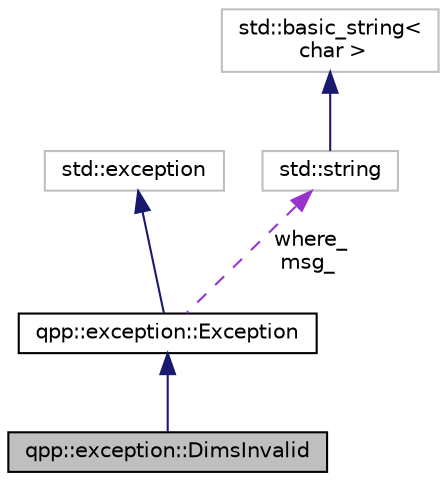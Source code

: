 digraph "qpp::exception::DimsInvalid"
{
  edge [fontname="Helvetica",fontsize="10",labelfontname="Helvetica",labelfontsize="10"];
  node [fontname="Helvetica",fontsize="10",shape=record];
  Node3 [label="qpp::exception::DimsInvalid",height=0.2,width=0.4,color="black", fillcolor="grey75", style="filled", fontcolor="black"];
  Node4 -> Node3 [dir="back",color="midnightblue",fontsize="10",style="solid",fontname="Helvetica"];
  Node4 [label="qpp::exception::Exception",height=0.2,width=0.4,color="black", fillcolor="white", style="filled",URL="$classqpp_1_1exception_1_1_exception.html",tooltip="Base class for generating Quantum++ custom exceptions. "];
  Node5 -> Node4 [dir="back",color="midnightblue",fontsize="10",style="solid",fontname="Helvetica"];
  Node5 [label="std::exception",height=0.2,width=0.4,color="grey75", fillcolor="white", style="filled",tooltip="STL class. "];
  Node6 -> Node4 [dir="back",color="darkorchid3",fontsize="10",style="dashed",label=" where_\nmsg_" ,fontname="Helvetica"];
  Node6 [label="std::string",height=0.2,width=0.4,color="grey75", fillcolor="white", style="filled",tooltip="STL class. "];
  Node7 -> Node6 [dir="back",color="midnightblue",fontsize="10",style="solid",fontname="Helvetica"];
  Node7 [label="std::basic_string\<\l char \>",height=0.2,width=0.4,color="grey75", fillcolor="white", style="filled",tooltip="STL class. "];
}
